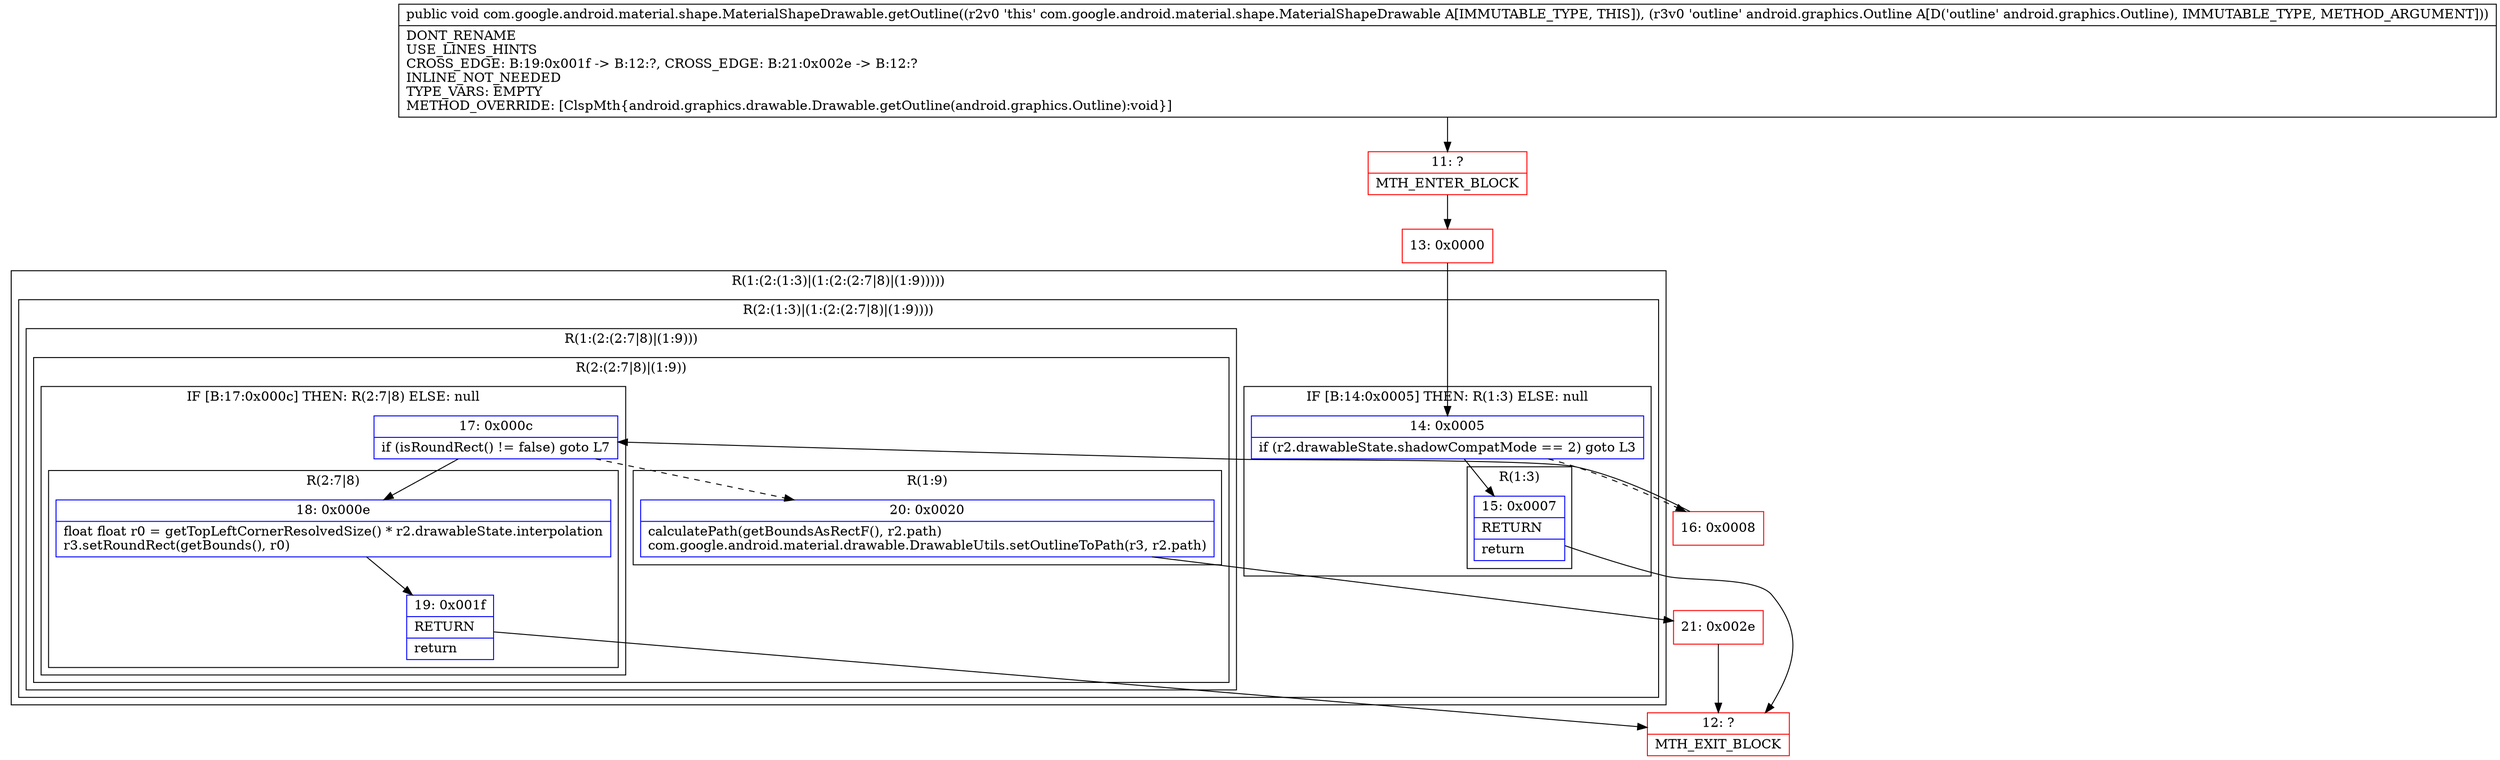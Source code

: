 digraph "CFG forcom.google.android.material.shape.MaterialShapeDrawable.getOutline(Landroid\/graphics\/Outline;)V" {
subgraph cluster_Region_453821533 {
label = "R(1:(2:(1:3)|(1:(2:(2:7|8)|(1:9)))))";
node [shape=record,color=blue];
subgraph cluster_Region_1179363908 {
label = "R(2:(1:3)|(1:(2:(2:7|8)|(1:9))))";
node [shape=record,color=blue];
subgraph cluster_IfRegion_1226751821 {
label = "IF [B:14:0x0005] THEN: R(1:3) ELSE: null";
node [shape=record,color=blue];
Node_14 [shape=record,label="{14\:\ 0x0005|if (r2.drawableState.shadowCompatMode == 2) goto L3\l}"];
subgraph cluster_Region_1702957475 {
label = "R(1:3)";
node [shape=record,color=blue];
Node_15 [shape=record,label="{15\:\ 0x0007|RETURN\l|return\l}"];
}
}
subgraph cluster_Region_408035170 {
label = "R(1:(2:(2:7|8)|(1:9)))";
node [shape=record,color=blue];
subgraph cluster_Region_64004006 {
label = "R(2:(2:7|8)|(1:9))";
node [shape=record,color=blue];
subgraph cluster_IfRegion_1065921606 {
label = "IF [B:17:0x000c] THEN: R(2:7|8) ELSE: null";
node [shape=record,color=blue];
Node_17 [shape=record,label="{17\:\ 0x000c|if (isRoundRect() != false) goto L7\l}"];
subgraph cluster_Region_1517929998 {
label = "R(2:7|8)";
node [shape=record,color=blue];
Node_18 [shape=record,label="{18\:\ 0x000e|float float r0 = getTopLeftCornerResolvedSize() * r2.drawableState.interpolation\lr3.setRoundRect(getBounds(), r0)\l}"];
Node_19 [shape=record,label="{19\:\ 0x001f|RETURN\l|return\l}"];
}
}
subgraph cluster_Region_1391050269 {
label = "R(1:9)";
node [shape=record,color=blue];
Node_20 [shape=record,label="{20\:\ 0x0020|calculatePath(getBoundsAsRectF(), r2.path)\lcom.google.android.material.drawable.DrawableUtils.setOutlineToPath(r3, r2.path)\l}"];
}
}
}
}
}
Node_11 [shape=record,color=red,label="{11\:\ ?|MTH_ENTER_BLOCK\l}"];
Node_13 [shape=record,color=red,label="{13\:\ 0x0000}"];
Node_12 [shape=record,color=red,label="{12\:\ ?|MTH_EXIT_BLOCK\l}"];
Node_16 [shape=record,color=red,label="{16\:\ 0x0008}"];
Node_21 [shape=record,color=red,label="{21\:\ 0x002e}"];
MethodNode[shape=record,label="{public void com.google.android.material.shape.MaterialShapeDrawable.getOutline((r2v0 'this' com.google.android.material.shape.MaterialShapeDrawable A[IMMUTABLE_TYPE, THIS]), (r3v0 'outline' android.graphics.Outline A[D('outline' android.graphics.Outline), IMMUTABLE_TYPE, METHOD_ARGUMENT]))  | DONT_RENAME\lUSE_LINES_HINTS\lCROSS_EDGE: B:19:0x001f \-\> B:12:?, CROSS_EDGE: B:21:0x002e \-\> B:12:?\lINLINE_NOT_NEEDED\lTYPE_VARS: EMPTY\lMETHOD_OVERRIDE: [ClspMth\{android.graphics.drawable.Drawable.getOutline(android.graphics.Outline):void\}]\l}"];
MethodNode -> Node_11;Node_14 -> Node_15;
Node_14 -> Node_16[style=dashed];
Node_15 -> Node_12;
Node_17 -> Node_18;
Node_17 -> Node_20[style=dashed];
Node_18 -> Node_19;
Node_19 -> Node_12;
Node_20 -> Node_21;
Node_11 -> Node_13;
Node_13 -> Node_14;
Node_16 -> Node_17;
Node_21 -> Node_12;
}

